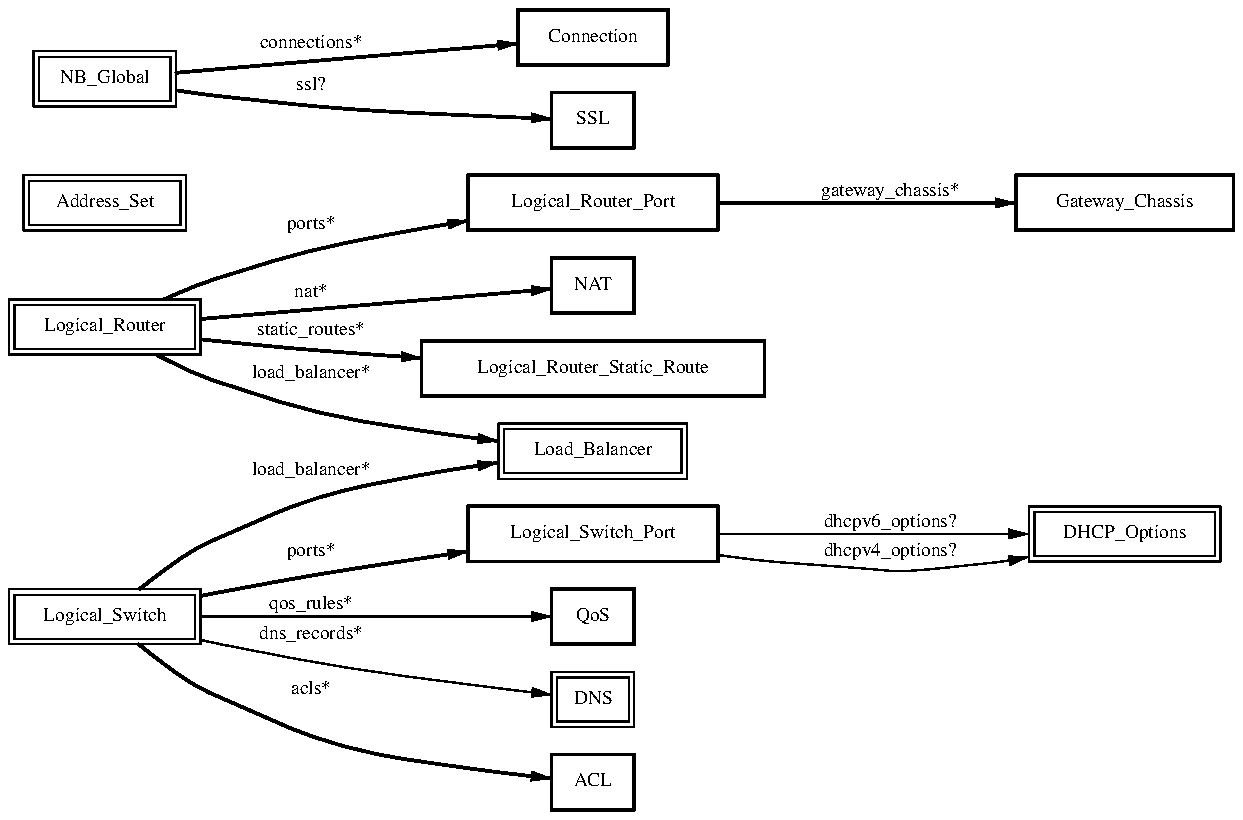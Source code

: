 .ps -3
.PS
linethick = 1;
linethick = 0.5;
box at 2.919536724,1.79309 wid 0.942503276 height 0.27586 "Load_Balancer"
box at 2.919536724,1.79309 wid 0.886947720444444 height 0.220304444444444
linethick = 1;
box at 2.919536724,1.3793 wid 1.249038908 height 0.27586 "Logical_Switch_Port"
linethick = 0.5;
box at 5.57844092,1.3793 wid 0.957841092 height 0.27586 "DHCP_Options"
box at 5.57844092,1.3793 wid 0.902285536444444 height 0.220304444444444
linethick = 0.5;
box at 0.4789260632,3.03446 wid 0.812242184 height 0.27586 "Address_Set"
box at 0.4789260632,3.03446 wid 0.756686628444444 height 0.220304444444444
linethick = 0.5;
box at 0.4789260632,3.655145 wid 0.712656724 height 0.27586 "NB_Global"
box at 0.4789260632,3.655145 wid 0.657101168444444 height 0.220304444444444
linethick = 1;
box at 2.919536724,3.86204 wid 0.750946092 height 0.27586 "Connection"
linethick = 1;
box at 2.919536724,3.44825 wid 0.41379 height 0.27586 "SSL"
linethick = 1;
box at 2.919536724,0.96551 wid 0.41379 height 0.27586 "QoS"
linethick = 0.5;
box at 2.919536724,0.55172 wid 0.41379 height 0.27586 "DNS"
box at 2.919536724,0.55172 wid 0.358234444444444 height 0.220304444444444
linethick = 1;
box at 2.919536724,2.20688 wid 1.716456092 height 0.27586 "Logical_Router_Static_Route"
linethick = 1;
box at 2.919536724,3.03446 wid 1.249038908 height 0.27586 "Logical_Router_Port"
linethick = 1;
box at 5.57844092,3.03446 wid 1.088102184 height 0.27586 "Gateway_Chassis"
linethick = 0.5;
box at 0.4789260632,2.413775 wid 0.957841092 height 0.27586 "Logical_Router"
box at 0.4789260632,2.413775 wid 0.902285536444444 height 0.220304444444444
linethick = 1;
box at 2.919536724,2.62067 wid 0.41379 height 0.27586 "NAT"
linethick = 1;
box at 2.919536724,0.13793 wid 0.41379 height 0.27586 "ACL"
linethick = 0.5;
box at 0.4789260632,0.96551 wid 0.957841092 height 0.27586 "Logical_Switch"
box at 0.4789260632,0.96551 wid 0.902285536444444 height 0.220304444444444
linethick = 0.5;
spline -> from 3.54700788,1.3793 to 3.54700788,1.3793 to 4.021652596,1.3793 to 4.666392588,1.3793 to 5.099437616,1.3793
"dhcpv6_options?" at 4.406091092,1.436789224
linethick = 0.5;
spline -> from 3.545242376,1.274086996 to 3.545242376,1.274086996 to 3.667613872,1.257259536 to 3.795447396,1.242528612 to 3.915667184,1.233701092 to 4.350422544,1.201866848 to 4.463028596,1.187466956 to 4.896515,1.233701092 to 4.962004164,1.240707936 to 5.030472616,1.251411304 to 5.097672112,1.263935348
"dhcpv4_options?" at 4.406091092,1.291190316
linethick = 1;
spline -> from 0.836628208,3.684993052 to 0.836628208,3.684993052 to 1.291190316,3.723778968 to 2.080922324,3.79114398 to 2.544036092,3.830647132
"connections*" at 1.509561092,3.8275575
linethick = 1;
spline -> from 0.837069584,3.59693854 to 0.837069584,3.59693854 to 0.921593088,3.584359324 to 1.011744136,3.572166312 to 1.095771092,3.563173276 to 1.68164256,3.500553056 to 2.377747684,3.468167092 to 2.71253138,3.455201672
"ssl?" at 1.509561092,3.6206625
linethick = 1;
spline -> from 3.54700788,3.03446 to 3.54700788,3.03446 to 3.997983808,3.03446 to 4.602558584,3.03446 to 5.033176044,3.03446
"gateway_chassis*" at 4.406091092,3.091949224
linethick = 1;
spline -> from 0.738256532,2.274907076 to 0.738256532,2.274907076 to 0.845731588,2.220507484 to 0.974172004,2.16191482 to 1.095771092,2.122577184 to 1.542443604,1.97819206 to 2.072646524,1.891130644 to 2.444450632,1.843131004
"load_balancer*" at 1.509561092,2.180066408
linethick = 1;
spline -> from 0.958558328,2.351872016 to 0.958558328,2.351872016 to 1.004902808,2.346575504 to 1.051247288,2.341554852 to 1.095771092,2.337141092 to 1.410361836,2.306079256 to 1.756290276,2.27943118 to 2.061060404,2.25846582
"static_routes*" at 1.509561092,2.394630316
linethick = 1;
spline -> from 0.776325212,2.552311892 to 0.776325212,2.552311892 to 0.875910672,2.595952944 to 0.989178788,2.6413595 to 1.095771092,2.674297184 to 1.487326776,2.795399724 to 1.9392958,2.88521974 to 2.294437964,2.944860672
"ports*" at 1.509561092,2.923343592
linethick = 1;
spline -> from 0.959937628,2.454160904 to 0.959937628,2.454160904 to 1.492071568,2.49956746 to 2.331237688,2.571125544 to 2.712090004,2.603621852
"nat*" at 1.509561092,2.5861875
linethick = 1;
spline -> from 0.655001984,1.105315848 to 0.655001984,1.105315848 to 0.771966624,1.1958531 to 0.9351654,1.309452248 to 1.095771092,1.3793 to 1.533174708,1.569588228 to 2.069391376,1.677946036 to 2.445388556,1.735655948
"load_balancer*" at 1.509561092,1.697311408
linethick = 1;
spline -> from 0.95833764,1.069123016 to 0.95833764,1.069123016 to 1.00468212,1.078447084 to 1.051136944,1.087495292 to 1.095771092,1.095771092 to 1.49350604,1.169315368 to 1.94260612,1.239494152 to 2.294658652,1.291686864
"ports*" at 1.509561092,1.291190316
linethick = 1;
spline -> from 0.959937628,0.96551 to 0.959937628,0.96551 to 1.492071568,0.96551 to 2.331237688,0.96551 to 2.712090004,0.96551
"qos_rules*" at 1.509561092,1.022999224
linethick = 0.5;
spline -> from 0.957951436,0.84854536 to 0.957951436,0.84854536 to 1.00440626,0.838283368 to 1.050916256,0.828573096 to 1.095771092,0.819911092 to 1.67943568,0.70730504 to 2.3765339,0.616436756 to 2.712034832,0.575388788
"dns_records*" at 1.509561092,0.877400316
linethick = 1;
spline -> from 0.64937444,0.826807592 to 0.64937444,0.826807592 to 0.766504596,0.733842772 to 0.932020596,0.61571952 to 1.095771092,0.5440566092 to 1.650691068,0.3011398104 to 2.366989144,0.1961971492 to 2.710545188,0.1574277848
"acls*" at 1.509561092,0.601540316
.ps +3
.PE
